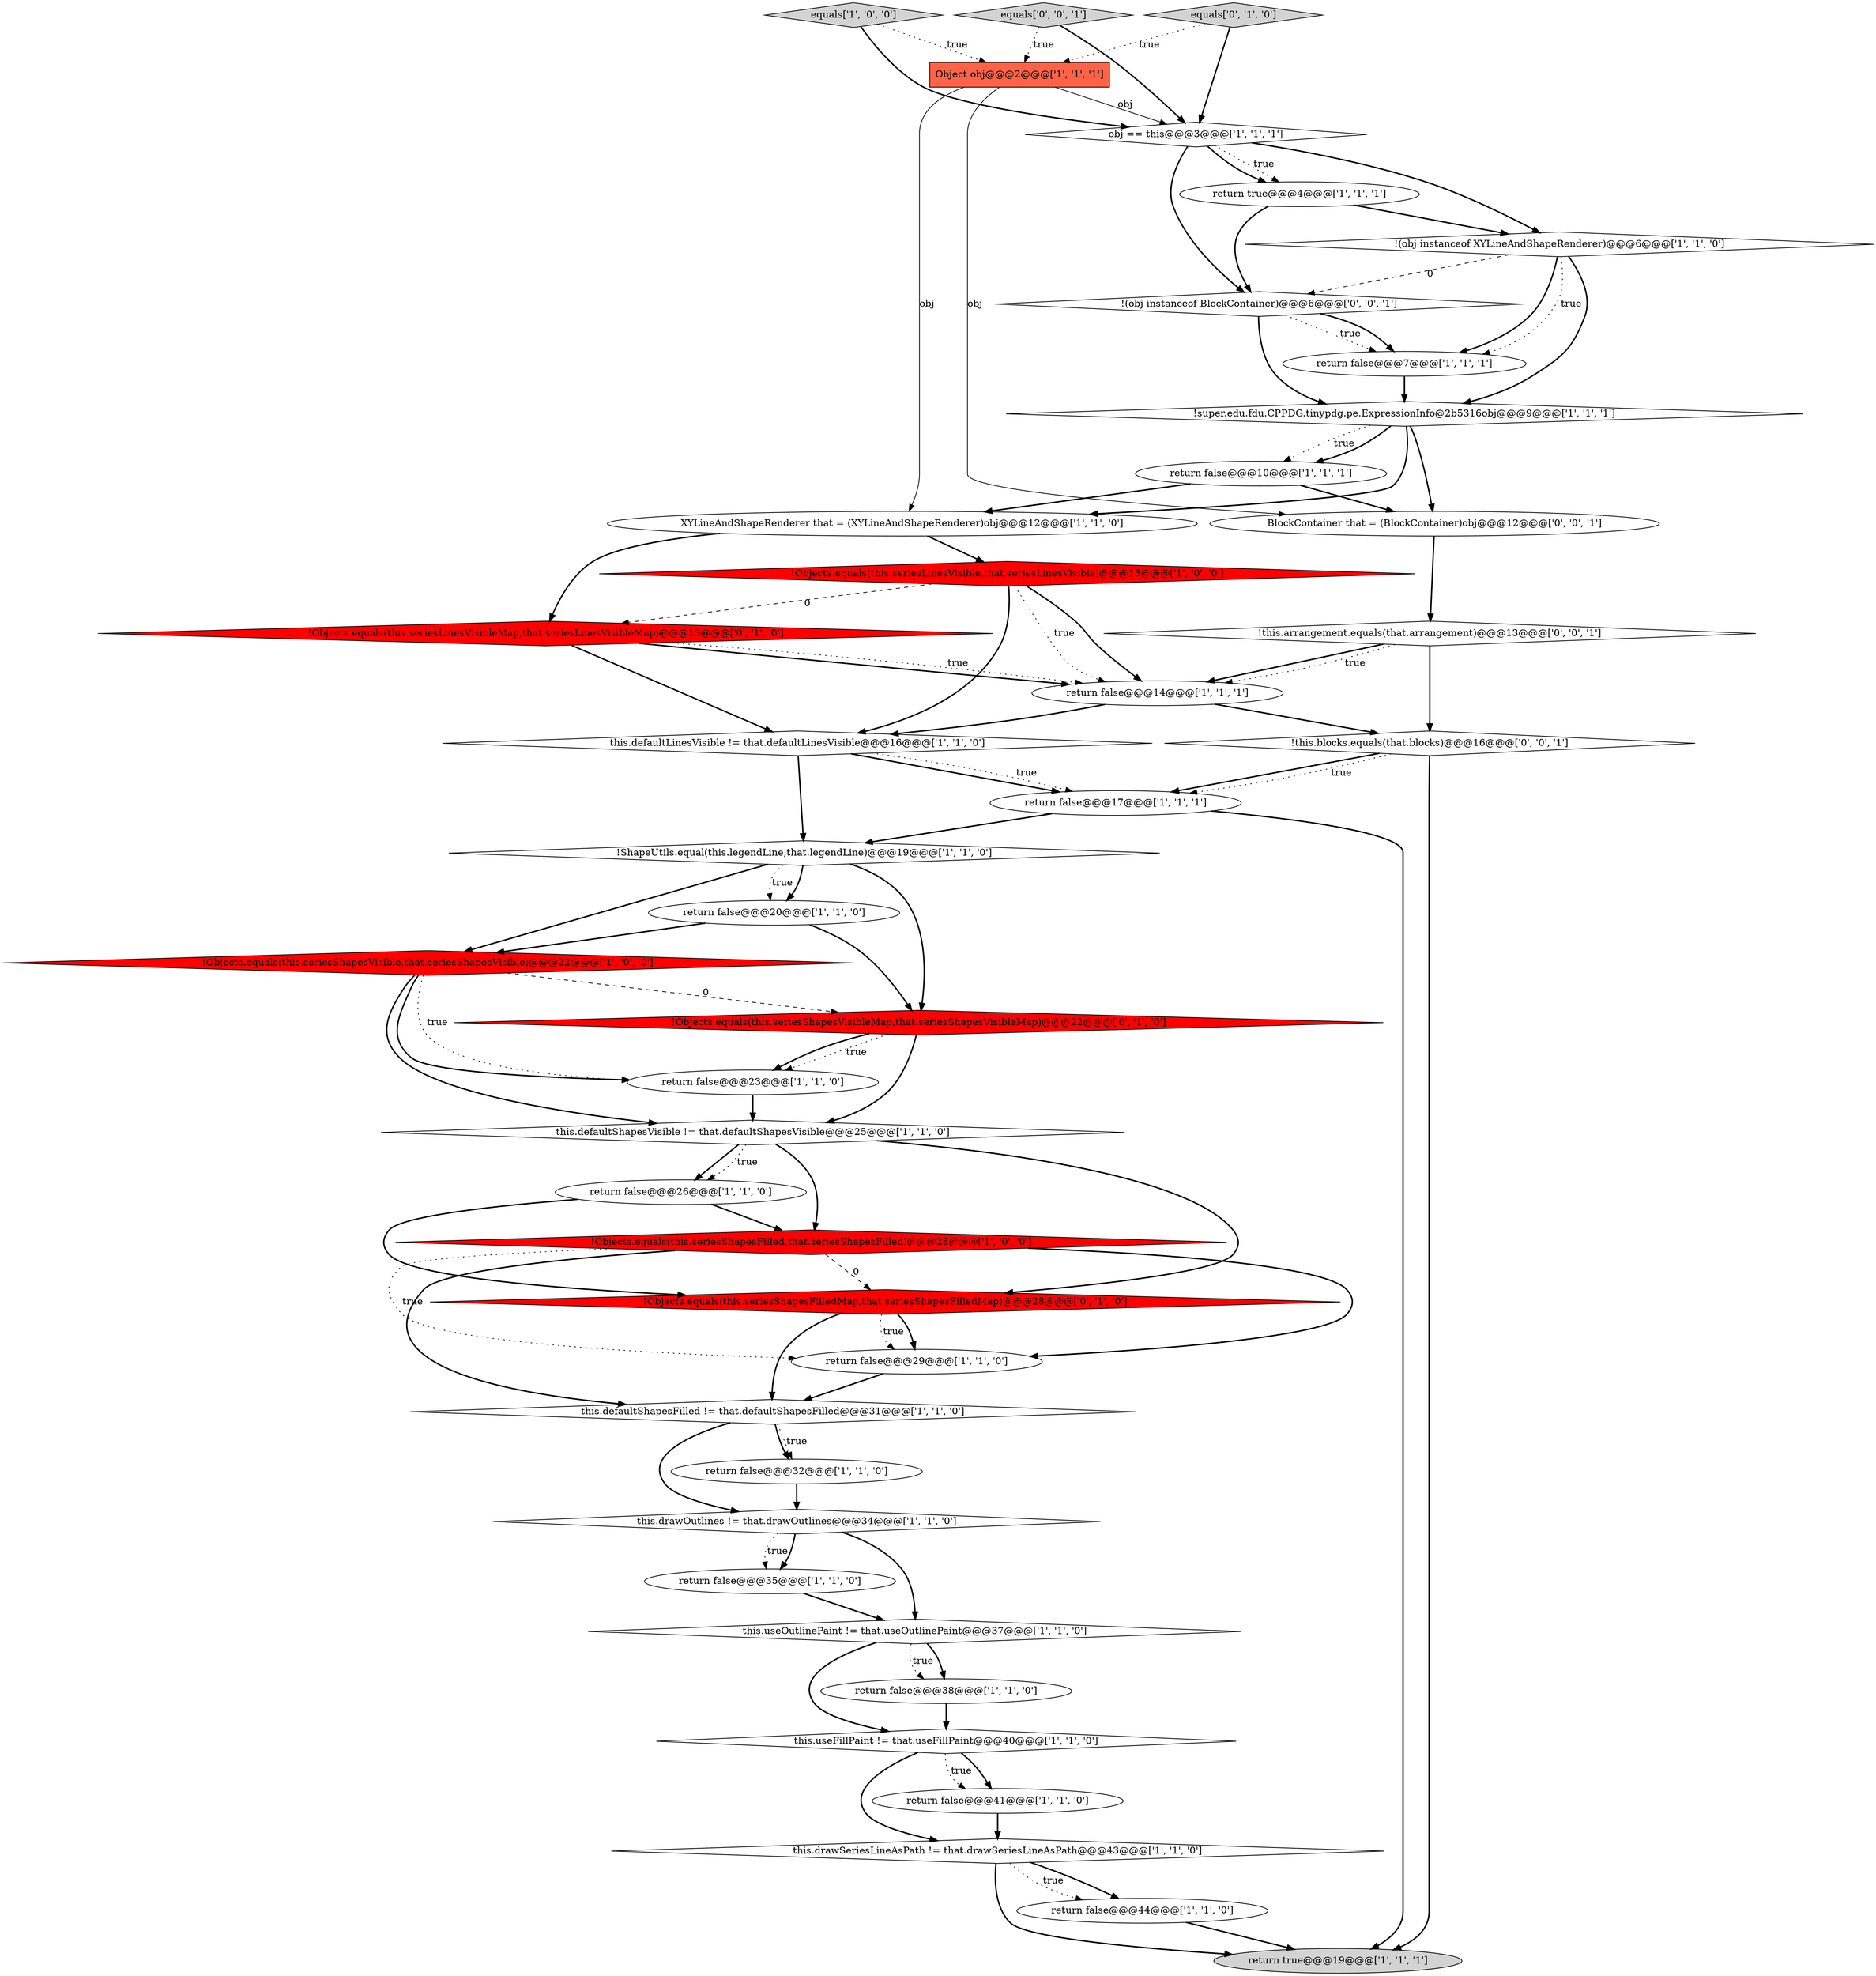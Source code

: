 digraph {
31 [style = filled, label = "!Objects.equals(this.seriesLinesVisible,that.seriesLinesVisible)@@@13@@@['1', '0', '0']", fillcolor = red, shape = diamond image = "AAA1AAABBB1BBB"];
7 [style = filled, label = "return false@@@17@@@['1', '1', '1']", fillcolor = white, shape = ellipse image = "AAA0AAABBB1BBB"];
3 [style = filled, label = "!(obj instanceof XYLineAndShapeRenderer)@@@6@@@['1', '1', '0']", fillcolor = white, shape = diamond image = "AAA0AAABBB1BBB"];
23 [style = filled, label = "return false@@@14@@@['1', '1', '1']", fillcolor = white, shape = ellipse image = "AAA0AAABBB1BBB"];
11 [style = filled, label = "equals['1', '0', '0']", fillcolor = lightgray, shape = diamond image = "AAA0AAABBB1BBB"];
16 [style = filled, label = "Object obj@@@2@@@['1', '1', '1']", fillcolor = tomato, shape = box image = "AAA0AAABBB1BBB"];
25 [style = filled, label = "this.defaultLinesVisible != that.defaultLinesVisible@@@16@@@['1', '1', '0']", fillcolor = white, shape = diamond image = "AAA0AAABBB1BBB"];
9 [style = filled, label = "return false@@@29@@@['1', '1', '0']", fillcolor = white, shape = ellipse image = "AAA0AAABBB1BBB"];
28 [style = filled, label = "return false@@@41@@@['1', '1', '0']", fillcolor = white, shape = ellipse image = "AAA0AAABBB1BBB"];
21 [style = filled, label = "return false@@@38@@@['1', '1', '0']", fillcolor = white, shape = ellipse image = "AAA0AAABBB1BBB"];
32 [style = filled, label = "!Objects.equals(this.seriesShapesFilledMap,that.seriesShapesFilledMap)@@@28@@@['0', '1', '0']", fillcolor = red, shape = diamond image = "AAA1AAABBB2BBB"];
24 [style = filled, label = "return false@@@32@@@['1', '1', '0']", fillcolor = white, shape = ellipse image = "AAA0AAABBB1BBB"];
8 [style = filled, label = "return true@@@4@@@['1', '1', '1']", fillcolor = white, shape = ellipse image = "AAA0AAABBB1BBB"];
4 [style = filled, label = "this.defaultShapesFilled != that.defaultShapesFilled@@@31@@@['1', '1', '0']", fillcolor = white, shape = diamond image = "AAA0AAABBB1BBB"];
2 [style = filled, label = "this.defaultShapesVisible != that.defaultShapesVisible@@@25@@@['1', '1', '0']", fillcolor = white, shape = diamond image = "AAA0AAABBB1BBB"];
13 [style = filled, label = "XYLineAndShapeRenderer that = (XYLineAndShapeRenderer)obj@@@12@@@['1', '1', '0']", fillcolor = white, shape = ellipse image = "AAA0AAABBB1BBB"];
27 [style = filled, label = "return false@@@20@@@['1', '1', '0']", fillcolor = white, shape = ellipse image = "AAA0AAABBB1BBB"];
37 [style = filled, label = "!this.arrangement.equals(that.arrangement)@@@13@@@['0', '0', '1']", fillcolor = white, shape = diamond image = "AAA0AAABBB3BBB"];
1 [style = filled, label = "return false@@@26@@@['1', '1', '0']", fillcolor = white, shape = ellipse image = "AAA0AAABBB1BBB"];
17 [style = filled, label = "this.useOutlinePaint != that.useOutlinePaint@@@37@@@['1', '1', '0']", fillcolor = white, shape = diamond image = "AAA0AAABBB1BBB"];
5 [style = filled, label = "return false@@@7@@@['1', '1', '1']", fillcolor = white, shape = ellipse image = "AAA0AAABBB1BBB"];
30 [style = filled, label = "return false@@@44@@@['1', '1', '0']", fillcolor = white, shape = ellipse image = "AAA0AAABBB1BBB"];
36 [style = filled, label = "BlockContainer that = (BlockContainer)obj@@@12@@@['0', '0', '1']", fillcolor = white, shape = ellipse image = "AAA0AAABBB3BBB"];
0 [style = filled, label = "!super.edu.fdu.CPPDG.tinypdg.pe.ExpressionInfo@2b5316obj@@@9@@@['1', '1', '1']", fillcolor = white, shape = diamond image = "AAA0AAABBB1BBB"];
29 [style = filled, label = "return false@@@35@@@['1', '1', '0']", fillcolor = white, shape = ellipse image = "AAA0AAABBB1BBB"];
20 [style = filled, label = "!Objects.equals(this.seriesShapesFilled,that.seriesShapesFilled)@@@28@@@['1', '0', '0']", fillcolor = red, shape = diamond image = "AAA1AAABBB1BBB"];
12 [style = filled, label = "this.drawSeriesLineAsPath != that.drawSeriesLineAsPath@@@43@@@['1', '1', '0']", fillcolor = white, shape = diamond image = "AAA0AAABBB1BBB"];
26 [style = filled, label = "obj == this@@@3@@@['1', '1', '1']", fillcolor = white, shape = diamond image = "AAA0AAABBB1BBB"];
19 [style = filled, label = "return false@@@10@@@['1', '1', '1']", fillcolor = white, shape = ellipse image = "AAA0AAABBB1BBB"];
15 [style = filled, label = "!Objects.equals(this.seriesShapesVisible,that.seriesShapesVisible)@@@22@@@['1', '0', '0']", fillcolor = red, shape = diamond image = "AAA1AAABBB1BBB"];
33 [style = filled, label = "!Objects.equals(this.seriesLinesVisibleMap,that.seriesLinesVisibleMap)@@@13@@@['0', '1', '0']", fillcolor = red, shape = diamond image = "AAA1AAABBB2BBB"];
10 [style = filled, label = "this.drawOutlines != that.drawOutlines@@@34@@@['1', '1', '0']", fillcolor = white, shape = diamond image = "AAA0AAABBB1BBB"];
18 [style = filled, label = "this.useFillPaint != that.useFillPaint@@@40@@@['1', '1', '0']", fillcolor = white, shape = diamond image = "AAA0AAABBB1BBB"];
38 [style = filled, label = "equals['0', '0', '1']", fillcolor = lightgray, shape = diamond image = "AAA0AAABBB3BBB"];
14 [style = filled, label = "return true@@@19@@@['1', '1', '1']", fillcolor = lightgray, shape = ellipse image = "AAA0AAABBB1BBB"];
35 [style = filled, label = "equals['0', '1', '0']", fillcolor = lightgray, shape = diamond image = "AAA0AAABBB2BBB"];
39 [style = filled, label = "!(obj instanceof BlockContainer)@@@6@@@['0', '0', '1']", fillcolor = white, shape = diamond image = "AAA0AAABBB3BBB"];
22 [style = filled, label = "return false@@@23@@@['1', '1', '0']", fillcolor = white, shape = ellipse image = "AAA0AAABBB1BBB"];
6 [style = filled, label = "!ShapeUtils.equal(this.legendLine,that.legendLine)@@@19@@@['1', '1', '0']", fillcolor = white, shape = diamond image = "AAA0AAABBB1BBB"];
34 [style = filled, label = "!Objects.equals(this.seriesShapesVisibleMap,that.seriesShapesVisibleMap)@@@22@@@['0', '1', '0']", fillcolor = red, shape = diamond image = "AAA1AAABBB2BBB"];
40 [style = filled, label = "!this.blocks.equals(that.blocks)@@@16@@@['0', '0', '1']", fillcolor = white, shape = diamond image = "AAA0AAABBB3BBB"];
0->13 [style = bold, label=""];
20->9 [style = bold, label=""];
0->19 [style = dotted, label="true"];
16->13 [style = solid, label="obj"];
1->20 [style = bold, label=""];
10->17 [style = bold, label=""];
19->36 [style = bold, label=""];
25->6 [style = bold, label=""];
27->15 [style = bold, label=""];
21->18 [style = bold, label=""];
10->29 [style = dotted, label="true"];
35->16 [style = dotted, label="true"];
7->14 [style = bold, label=""];
38->16 [style = dotted, label="true"];
3->5 [style = bold, label=""];
37->40 [style = bold, label=""];
5->0 [style = bold, label=""];
34->2 [style = bold, label=""];
33->25 [style = bold, label=""];
30->14 [style = bold, label=""];
39->5 [style = dotted, label="true"];
38->26 [style = bold, label=""];
32->4 [style = bold, label=""];
4->24 [style = dotted, label="true"];
2->32 [style = bold, label=""];
13->31 [style = bold, label=""];
20->32 [style = dashed, label="0"];
8->39 [style = bold, label=""];
17->21 [style = bold, label=""];
24->10 [style = bold, label=""];
23->25 [style = bold, label=""];
2->20 [style = bold, label=""];
15->34 [style = dashed, label="0"];
0->19 [style = bold, label=""];
3->39 [style = dashed, label="0"];
18->12 [style = bold, label=""];
25->7 [style = bold, label=""];
18->28 [style = bold, label=""];
3->0 [style = bold, label=""];
0->36 [style = bold, label=""];
33->23 [style = bold, label=""];
34->22 [style = dotted, label="true"];
3->5 [style = dotted, label="true"];
19->13 [style = bold, label=""];
31->23 [style = dotted, label="true"];
7->6 [style = bold, label=""];
12->14 [style = bold, label=""];
11->16 [style = dotted, label="true"];
1->32 [style = bold, label=""];
36->37 [style = bold, label=""];
17->21 [style = dotted, label="true"];
11->26 [style = bold, label=""];
4->10 [style = bold, label=""];
31->33 [style = dashed, label="0"];
26->8 [style = dotted, label="true"];
31->25 [style = bold, label=""];
4->24 [style = bold, label=""];
22->2 [style = bold, label=""];
29->17 [style = bold, label=""];
20->9 [style = dotted, label="true"];
6->34 [style = bold, label=""];
39->5 [style = bold, label=""];
2->1 [style = bold, label=""];
26->3 [style = bold, label=""];
8->3 [style = bold, label=""];
26->8 [style = bold, label=""];
28->12 [style = bold, label=""];
25->7 [style = dotted, label="true"];
6->15 [style = bold, label=""];
15->22 [style = bold, label=""];
32->9 [style = bold, label=""];
6->27 [style = bold, label=""];
27->34 [style = bold, label=""];
40->14 [style = bold, label=""];
6->27 [style = dotted, label="true"];
35->26 [style = bold, label=""];
15->2 [style = bold, label=""];
31->23 [style = bold, label=""];
32->9 [style = dotted, label="true"];
9->4 [style = bold, label=""];
15->22 [style = dotted, label="true"];
12->30 [style = bold, label=""];
37->23 [style = bold, label=""];
26->39 [style = bold, label=""];
12->30 [style = dotted, label="true"];
20->4 [style = bold, label=""];
34->22 [style = bold, label=""];
16->36 [style = solid, label="obj"];
33->23 [style = dotted, label="true"];
40->7 [style = bold, label=""];
39->0 [style = bold, label=""];
10->29 [style = bold, label=""];
2->1 [style = dotted, label="true"];
23->40 [style = bold, label=""];
18->28 [style = dotted, label="true"];
40->7 [style = dotted, label="true"];
16->26 [style = solid, label="obj"];
37->23 [style = dotted, label="true"];
13->33 [style = bold, label=""];
17->18 [style = bold, label=""];
}
